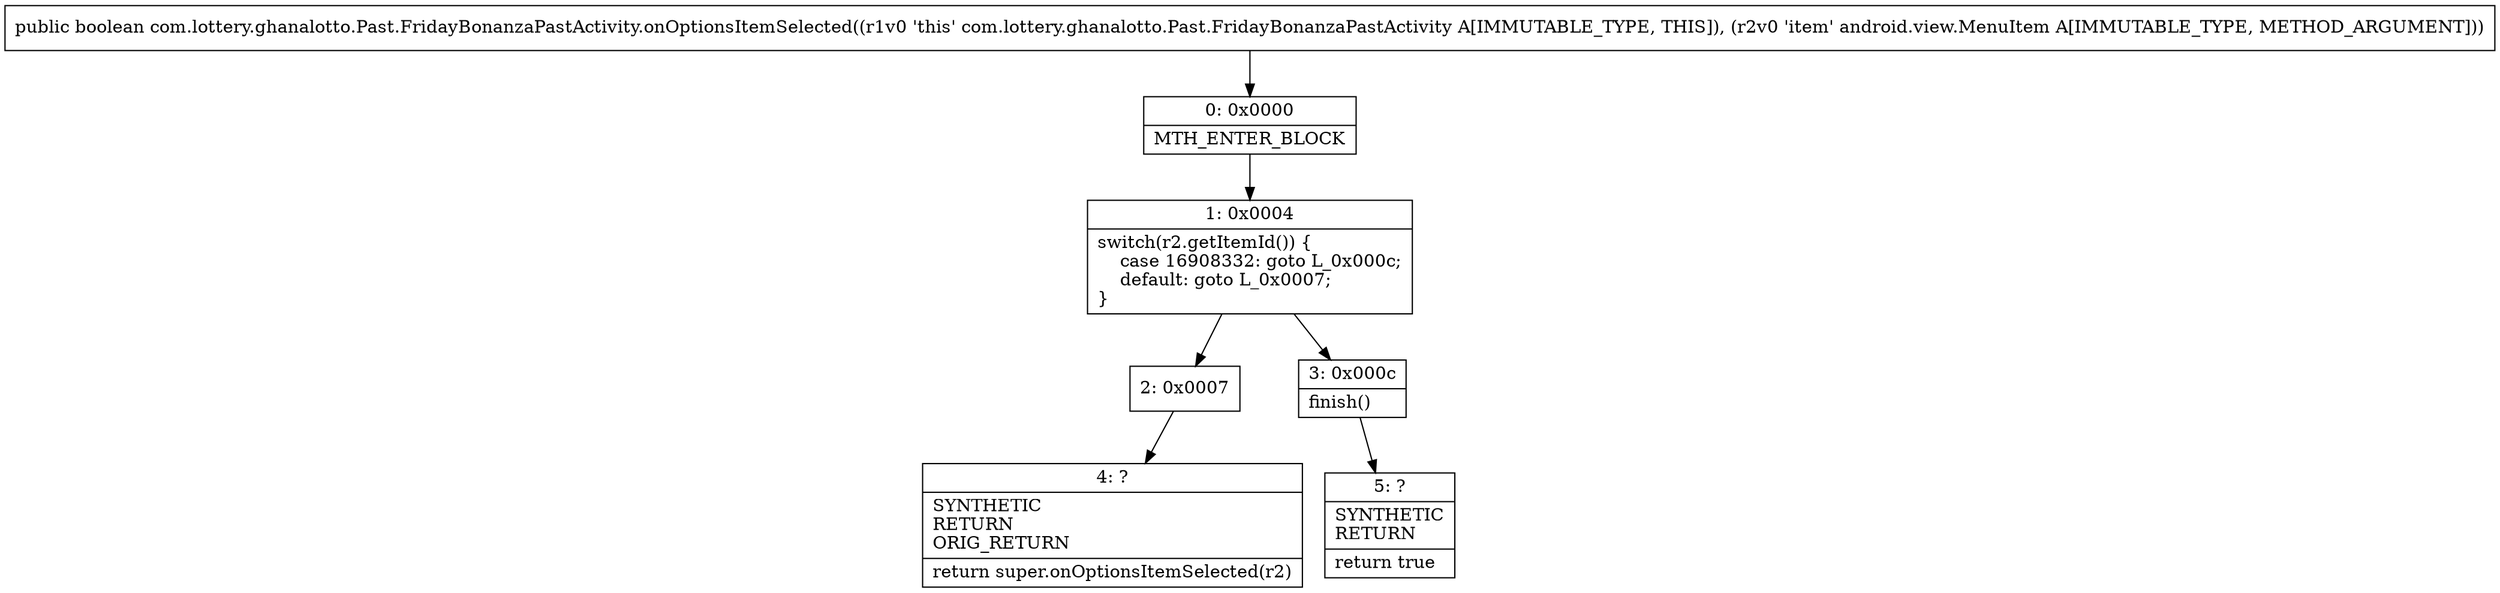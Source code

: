 digraph "CFG forcom.lottery.ghanalotto.Past.FridayBonanzaPastActivity.onOptionsItemSelected(Landroid\/view\/MenuItem;)Z" {
Node_0 [shape=record,label="{0\:\ 0x0000|MTH_ENTER_BLOCK\l}"];
Node_1 [shape=record,label="{1\:\ 0x0004|switch(r2.getItemId()) \{\l    case 16908332: goto L_0x000c;\l    default: goto L_0x0007;\l\}\l}"];
Node_2 [shape=record,label="{2\:\ 0x0007}"];
Node_3 [shape=record,label="{3\:\ 0x000c|finish()\l}"];
Node_4 [shape=record,label="{4\:\ ?|SYNTHETIC\lRETURN\lORIG_RETURN\l|return super.onOptionsItemSelected(r2)\l}"];
Node_5 [shape=record,label="{5\:\ ?|SYNTHETIC\lRETURN\l|return true\l}"];
MethodNode[shape=record,label="{public boolean com.lottery.ghanalotto.Past.FridayBonanzaPastActivity.onOptionsItemSelected((r1v0 'this' com.lottery.ghanalotto.Past.FridayBonanzaPastActivity A[IMMUTABLE_TYPE, THIS]), (r2v0 'item' android.view.MenuItem A[IMMUTABLE_TYPE, METHOD_ARGUMENT])) }"];
MethodNode -> Node_0;
Node_0 -> Node_1;
Node_1 -> Node_2;
Node_1 -> Node_3;
Node_2 -> Node_4;
Node_3 -> Node_5;
}

